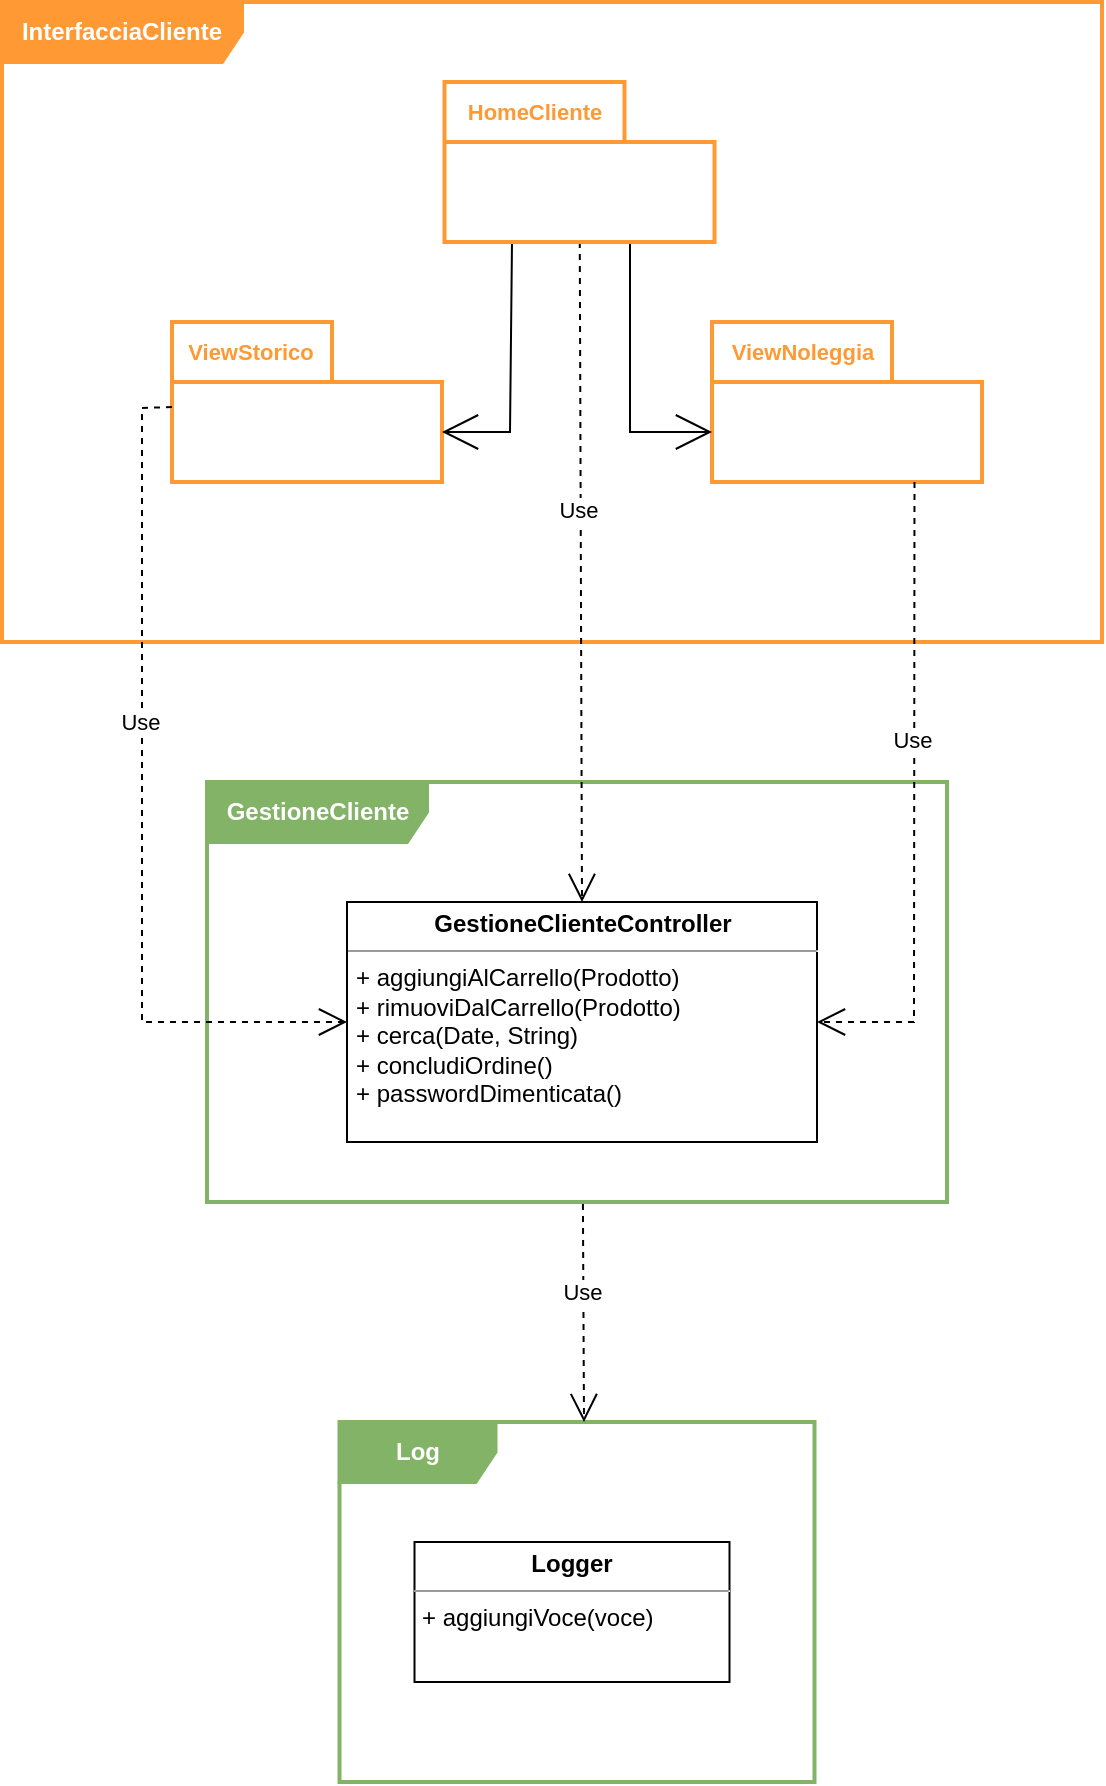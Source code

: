 <mxfile version="22.0.3" type="device">
  <diagram name="Pagina-1" id="b2AKvqbQ1smfeD_xuYZB">
    <mxGraphModel dx="964" dy="1006" grid="1" gridSize="10" guides="1" tooltips="1" connect="1" arrows="1" fold="1" page="1" pageScale="1" pageWidth="827" pageHeight="1169" math="0" shadow="0">
      <root>
        <mxCell id="0" />
        <mxCell id="1" parent="0" />
        <mxCell id="lYK_am5DJL0U4OZlny2Y-1" value="InterfacciaCliente" style="shape=umlFrame;whiteSpace=wrap;html=1;pointerEvents=0;width=120;height=30;fillColor=#ff9933;strokeWidth=2;strokeColor=#FF9933;fontStyle=1;fontColor=#FFFFFF;" parent="1" vertex="1">
          <mxGeometry x="139" y="140" width="550" height="320" as="geometry" />
        </mxCell>
        <mxCell id="lYK_am5DJL0U4OZlny2Y-4" value="" style="shape=folder;fontStyle=1;spacingTop=10;tabWidth=90;tabHeight=30;tabPosition=left;html=1;whiteSpace=wrap;strokeColor=#FF9933;strokeWidth=2;" parent="1" vertex="1">
          <mxGeometry x="494" y="300" width="135" height="80" as="geometry" />
        </mxCell>
        <mxCell id="lYK_am5DJL0U4OZlny2Y-5" value="ViewNoleggia" style="text;html=1;align=center;verticalAlign=middle;resizable=0;points=[];autosize=1;strokeColor=none;fillColor=none;fontSize=11;fontColor=#FF9933;fontStyle=1" parent="1" vertex="1">
          <mxGeometry x="494" y="300" width="90" height="30" as="geometry" />
        </mxCell>
        <mxCell id="lYK_am5DJL0U4OZlny2Y-6" value="" style="shape=folder;fontStyle=1;spacingTop=10;tabWidth=80;tabHeight=30;tabPosition=left;html=1;whiteSpace=wrap;strokeColor=#FF9933;strokeWidth=2;" parent="1" vertex="1">
          <mxGeometry x="224" y="300" width="135" height="80" as="geometry" />
        </mxCell>
        <mxCell id="lYK_am5DJL0U4OZlny2Y-7" value="ViewStorico" style="text;html=1;align=center;verticalAlign=middle;resizable=0;points=[];autosize=1;strokeColor=none;fillColor=none;fontSize=11;fontStyle=1;fontColor=#ff9933;" parent="1" vertex="1">
          <mxGeometry x="217.75" y="300" width="90" height="30" as="geometry" />
        </mxCell>
        <mxCell id="lYK_am5DJL0U4OZlny2Y-12" value="" style="endArrow=open;endSize=16;endFill=0;html=1;rounded=0;exitX=0.25;exitY=1;exitDx=0;exitDy=0;exitPerimeter=0;entryX=0;entryY=0;entryDx=135;entryDy=55;entryPerimeter=0;" parent="1" source="lYK_am5DJL0U4OZlny2Y-2" target="lYK_am5DJL0U4OZlny2Y-6" edge="1">
          <mxGeometry width="160" relative="1" as="geometry">
            <mxPoint x="389" y="260" as="sourcePoint" />
            <mxPoint x="409" y="320" as="targetPoint" />
            <Array as="points">
              <mxPoint x="393" y="355" />
            </Array>
          </mxGeometry>
        </mxCell>
        <mxCell id="lYK_am5DJL0U4OZlny2Y-13" value="" style="endArrow=open;endSize=16;endFill=0;html=1;rounded=0;exitX=0.25;exitY=1;exitDx=0;exitDy=0;exitPerimeter=0;entryX=0;entryY=0;entryDx=0;entryDy=55;entryPerimeter=0;" parent="1" target="lYK_am5DJL0U4OZlny2Y-4" edge="1">
          <mxGeometry width="160" relative="1" as="geometry">
            <mxPoint x="453" y="260" as="sourcePoint" />
            <mxPoint x="419" y="355" as="targetPoint" />
            <Array as="points">
              <mxPoint x="453" y="355" />
            </Array>
          </mxGeometry>
        </mxCell>
        <mxCell id="lYK_am5DJL0U4OZlny2Y-14" value="GestioneCliente" style="shape=umlFrame;whiteSpace=wrap;html=1;pointerEvents=0;width=110;height=30;fillColor=#82b366;strokeColor=#82b366;strokeWidth=2;fontStyle=1;fontColor=#FFFFFF;" parent="1" vertex="1">
          <mxGeometry x="241.5" y="530" width="370" height="210" as="geometry" />
        </mxCell>
        <mxCell id="lYK_am5DJL0U4OZlny2Y-29" value="&lt;p style=&quot;margin:0px;margin-top:4px;text-align:center;&quot;&gt;&lt;b&gt;GestioneClienteController&lt;/b&gt;&lt;/p&gt;&lt;hr size=&quot;1&quot;&gt;&lt;p style=&quot;margin:0px;margin-left:4px;&quot;&gt;+ aggiungiAlCarrello(Prodotto)&lt;/p&gt;&lt;p style=&quot;margin:0px;margin-left:4px;&quot;&gt;+ rimuoviDalCarrello(Prodotto)&lt;/p&gt;&lt;p style=&quot;margin:0px;margin-left:4px;&quot;&gt;+ cerca(Date, String)&lt;/p&gt;&lt;p style=&quot;margin:0px;margin-left:4px;&quot;&gt;+ concludiOrdine()&lt;/p&gt;&lt;p style=&quot;margin:0px;margin-left:4px;&quot;&gt;+ passwordDimenticata()&lt;/p&gt;" style="verticalAlign=top;align=left;overflow=fill;fontSize=12;fontFamily=Helvetica;html=1;whiteSpace=wrap;" parent="1" vertex="1">
          <mxGeometry x="311.5" y="590" width="235" height="120" as="geometry" />
        </mxCell>
        <mxCell id="lYK_am5DJL0U4OZlny2Y-30" value="Use" style="endArrow=open;endSize=12;dashed=1;html=1;rounded=0;exitX=0;exitY=0;exitDx=0;exitDy=42.5;exitPerimeter=0;entryX=0;entryY=0.5;entryDx=0;entryDy=0;" parent="1" source="lYK_am5DJL0U4OZlny2Y-6" target="lYK_am5DJL0U4OZlny2Y-29" edge="1">
          <mxGeometry x="-0.188" y="-1" width="160" relative="1" as="geometry">
            <mxPoint x="239" y="560" as="sourcePoint" />
            <mxPoint x="399" y="560" as="targetPoint" />
            <Array as="points">
              <mxPoint x="209" y="343" />
              <mxPoint x="209" y="650" />
            </Array>
            <mxPoint as="offset" />
          </mxGeometry>
        </mxCell>
        <mxCell id="lYK_am5DJL0U4OZlny2Y-31" value="Use" style="endArrow=open;endSize=12;dashed=1;html=1;rounded=0;exitX=0.75;exitY=1;exitDx=0;exitDy=0;exitPerimeter=0;entryX=1;entryY=0.5;entryDx=0;entryDy=0;" parent="1" source="lYK_am5DJL0U4OZlny2Y-4" target="lYK_am5DJL0U4OZlny2Y-29" edge="1">
          <mxGeometry x="-0.188" y="-1" width="160" relative="1" as="geometry">
            <mxPoint x="482" y="280" as="sourcePoint" />
            <mxPoint x="548" y="558" as="targetPoint" />
            <Array as="points">
              <mxPoint x="595" y="650" />
            </Array>
            <mxPoint as="offset" />
          </mxGeometry>
        </mxCell>
        <mxCell id="lYK_am5DJL0U4OZlny2Y-32" value="Use" style="endArrow=open;endSize=12;dashed=1;html=1;rounded=0;entryX=0.5;entryY=0;entryDx=0;entryDy=0;" parent="1" source="lYK_am5DJL0U4OZlny2Y-2" target="lYK_am5DJL0U4OZlny2Y-29" edge="1">
          <mxGeometry x="-0.188" y="-1" width="160" relative="1" as="geometry">
            <mxPoint x="407" y="400" as="sourcePoint" />
            <mxPoint x="359" y="670" as="targetPoint" />
            <Array as="points" />
            <mxPoint as="offset" />
          </mxGeometry>
        </mxCell>
        <mxCell id="lYK_am5DJL0U4OZlny2Y-33" value="Log" style="shape=umlFrame;whiteSpace=wrap;html=1;pointerEvents=0;width=78;height=30;fontStyle=1;strokeColor=#82b366;strokeWidth=2;fontColor=#FFFFFF;fillColor=#82b366;" parent="1" vertex="1">
          <mxGeometry x="307.75" y="850" width="237.5" height="180" as="geometry" />
        </mxCell>
        <mxCell id="lYK_am5DJL0U4OZlny2Y-34" value="&lt;p style=&quot;margin:0px;margin-top:4px;text-align:center;&quot;&gt;&lt;b&gt;Logger&lt;/b&gt;&lt;/p&gt;&lt;hr size=&quot;1&quot;&gt;&lt;p style=&quot;margin:0px;margin-left:4px;&quot;&gt;+ aggiungiVoce(voce)&lt;/p&gt;" style="verticalAlign=top;align=left;overflow=fill;fontSize=12;fontFamily=Helvetica;html=1;whiteSpace=wrap;" parent="1" vertex="1">
          <mxGeometry x="345.25" y="910" width="157.5" height="70" as="geometry" />
        </mxCell>
        <mxCell id="lYK_am5DJL0U4OZlny2Y-2" value="" style="shape=folder;fontStyle=1;spacingTop=10;tabWidth=90;tabHeight=30;tabPosition=left;html=1;whiteSpace=wrap;strokeColor=#FF9933;strokeWidth=2;" parent="1" vertex="1">
          <mxGeometry x="360.25" y="180" width="135" height="80" as="geometry" />
        </mxCell>
        <mxCell id="lYK_am5DJL0U4OZlny2Y-3" value="HomeCliente" style="text;html=1;align=center;verticalAlign=middle;resizable=0;points=[];autosize=1;strokeColor=none;fillColor=none;fontSize=11;fontStyle=1;fontColor=#FF9933;" parent="1" vertex="1">
          <mxGeometry x="360.25" y="180" width="90" height="30" as="geometry" />
        </mxCell>
        <mxCell id="juofUPzPbUdQotUkrBrY-1" value="Use" style="endArrow=open;endSize=12;dashed=1;html=1;rounded=0;exitX=0.508;exitY=1.005;exitDx=0;exitDy=0;exitPerimeter=0;" parent="1" source="lYK_am5DJL0U4OZlny2Y-14" edge="1">
          <mxGeometry x="-0.188" y="-1" width="160" relative="1" as="geometry">
            <mxPoint x="428.5" y="740" as="sourcePoint" />
            <mxPoint x="430" y="850" as="targetPoint" />
            <Array as="points" />
            <mxPoint as="offset" />
          </mxGeometry>
        </mxCell>
      </root>
    </mxGraphModel>
  </diagram>
</mxfile>

